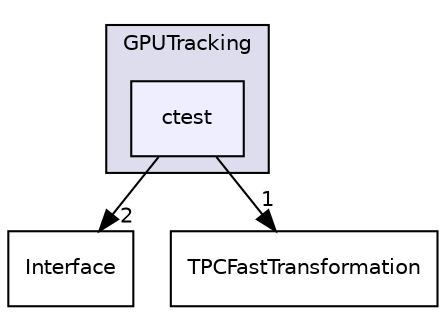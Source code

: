 digraph "/home/travis/build/AliceO2Group/AliceO2/GPU/GPUTracking/ctest" {
  bgcolor=transparent;
  compound=true
  node [ fontsize="10", fontname="Helvetica"];
  edge [ labelfontsize="10", labelfontname="Helvetica"];
  subgraph clusterdir_77030b149987c946eb2e85728f65acc0 {
    graph [ bgcolor="#ddddee", pencolor="black", label="GPUTracking" fontname="Helvetica", fontsize="10", URL="dir_77030b149987c946eb2e85728f65acc0.html"]
  dir_bdd7e89b500aed0dd30a80bdabf6c8cd [shape=box, label="ctest", style="filled", fillcolor="#eeeeff", pencolor="black", URL="dir_bdd7e89b500aed0dd30a80bdabf6c8cd.html"];
  }
  dir_01d68d8da92fbef75811dc6520ae440e [shape=box label="Interface" URL="dir_01d68d8da92fbef75811dc6520ae440e.html"];
  dir_ee87ad93049d1677c6ffb88a968be9d4 [shape=box label="TPCFastTransformation" URL="dir_ee87ad93049d1677c6ffb88a968be9d4.html"];
  dir_bdd7e89b500aed0dd30a80bdabf6c8cd->dir_01d68d8da92fbef75811dc6520ae440e [headlabel="2", labeldistance=1.5 headhref="dir_000582_000587.html"];
  dir_bdd7e89b500aed0dd30a80bdabf6c8cd->dir_ee87ad93049d1677c6ffb88a968be9d4 [headlabel="1", labeldistance=1.5 headhref="dir_000582_000599.html"];
}
